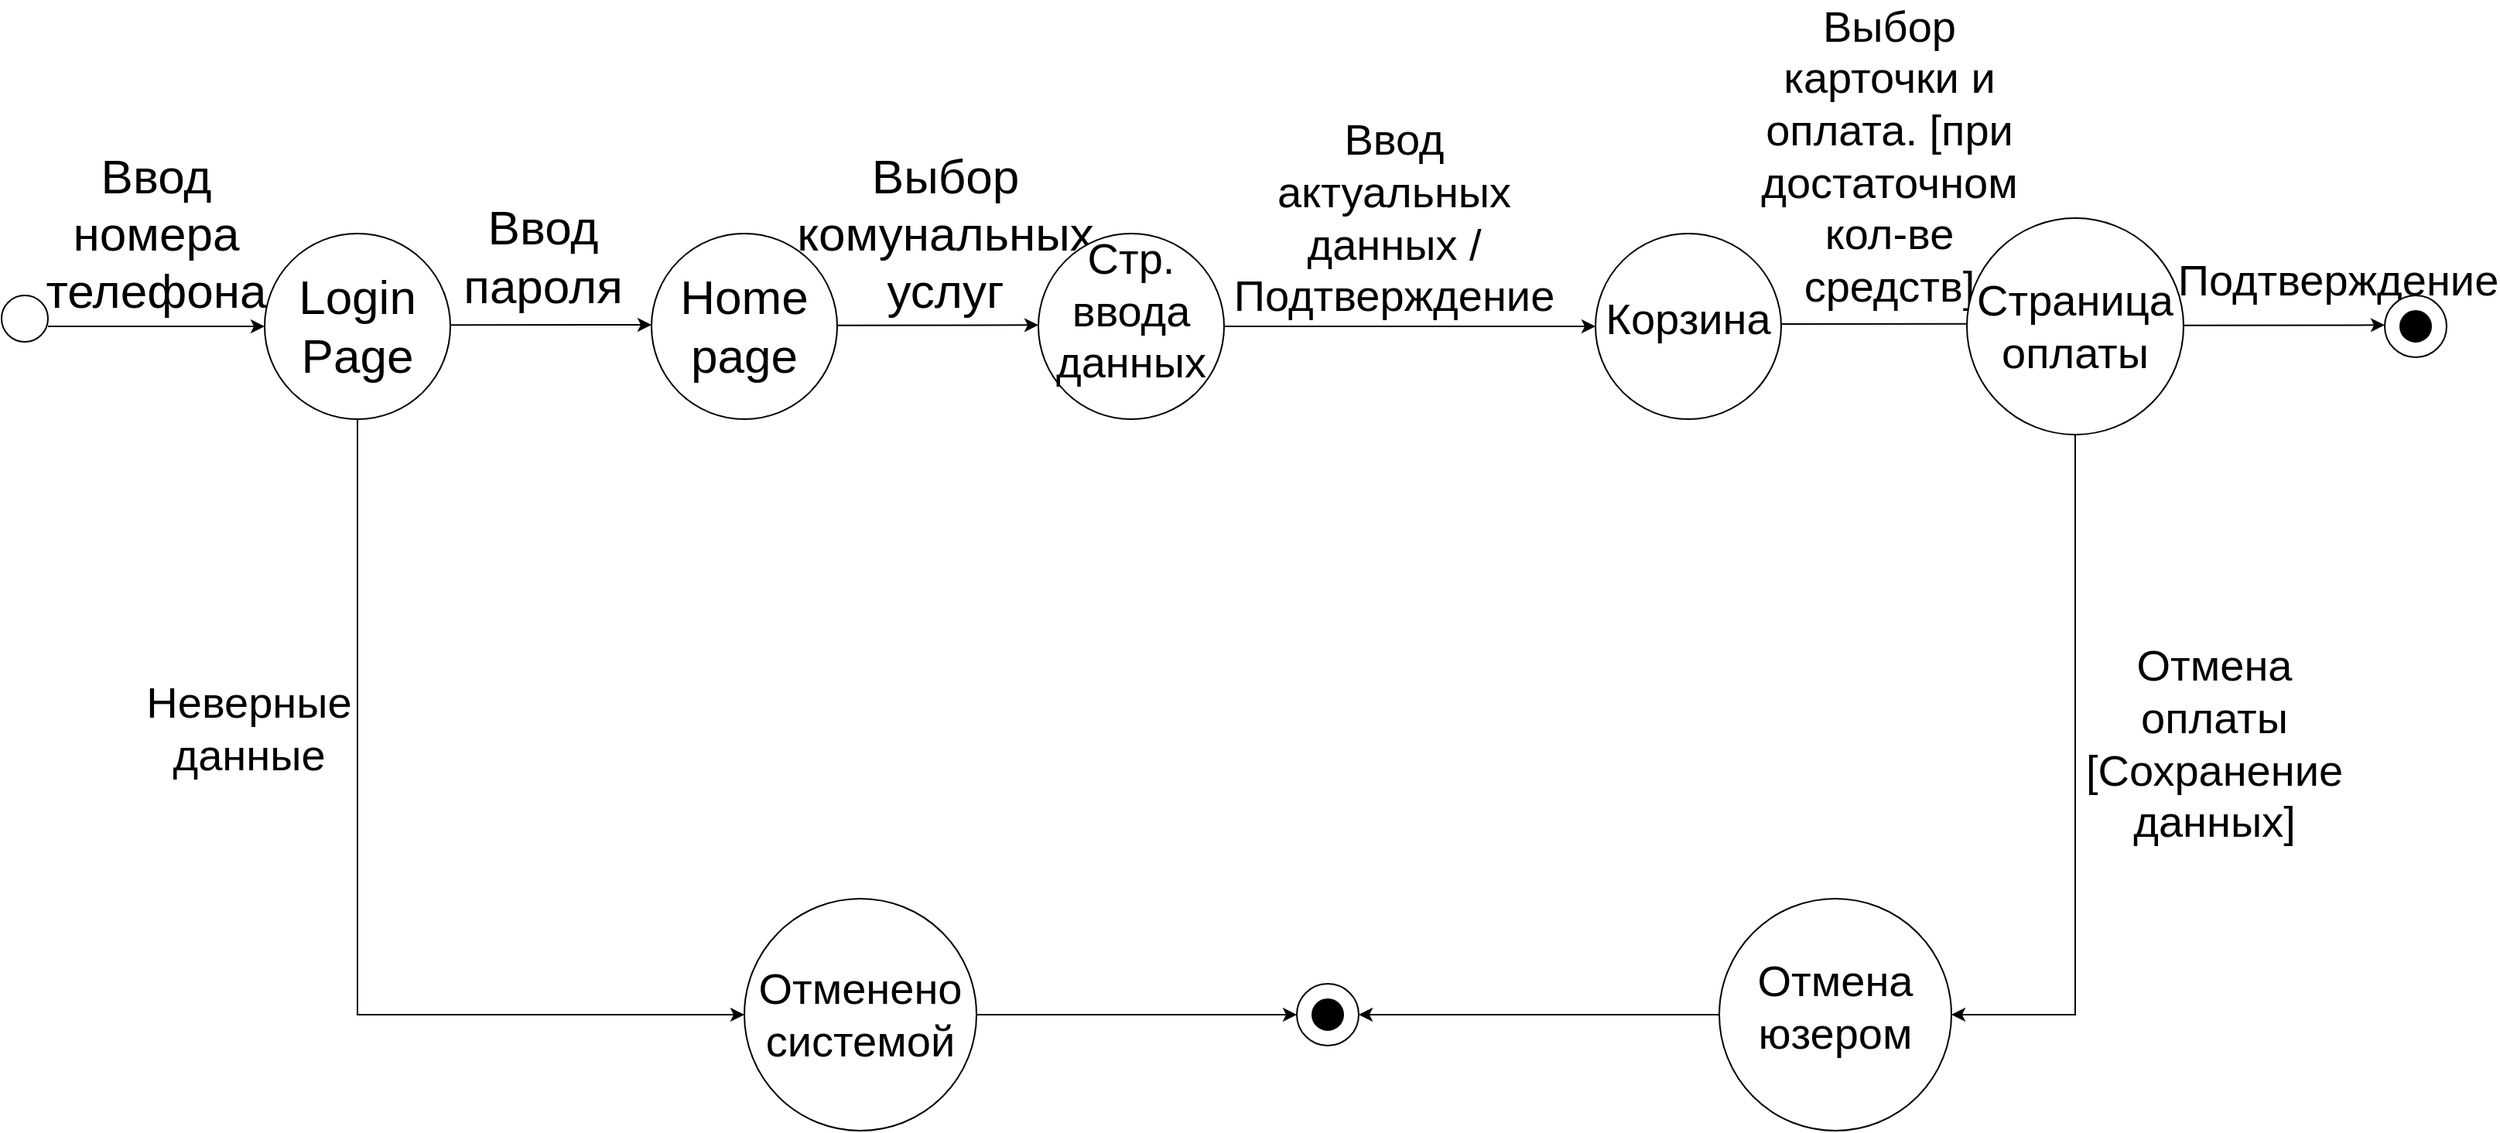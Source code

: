 <mxfile version="13.7.5" type="github">
  <diagram name="Page-1" id="b33cb84f-bf7a-9ccf-f142-242d16432e5d">
    <mxGraphModel dx="2302" dy="1273" grid="1" gridSize="10" guides="1" tooltips="1" connect="1" arrows="1" fold="1" page="1" pageScale="1.5" pageWidth="1169" pageHeight="826" background="#ffffff" math="0" shadow="0">
      <root>
        <mxCell id="0" style=";html=1;" />
        <mxCell id="1" style=";html=1;" parent="0" />
        <mxCell id="oMZm9eGmKverWEsfN-3r-1" value="" style="ellipse;whiteSpace=wrap;html=1;aspect=fixed;" vertex="1" parent="1">
          <mxGeometry x="40" y="330" width="30" height="30" as="geometry" />
        </mxCell>
        <mxCell id="oMZm9eGmKverWEsfN-3r-11" value="" style="endArrow=classic;html=1;" edge="1" parent="1">
          <mxGeometry width="50" height="50" relative="1" as="geometry">
            <mxPoint x="70" y="350" as="sourcePoint" />
            <mxPoint x="210" y="350" as="targetPoint" />
          </mxGeometry>
        </mxCell>
        <mxCell id="oMZm9eGmKverWEsfN-3r-13" value="Ввод номера телефона" style="text;html=1;strokeColor=none;fillColor=none;align=center;verticalAlign=middle;whiteSpace=wrap;rounded=0;fontSize=31;" vertex="1" parent="1">
          <mxGeometry x="120" y="280" width="40" height="20" as="geometry" />
        </mxCell>
        <mxCell id="oMZm9eGmKverWEsfN-3r-56" style="edgeStyle=orthogonalEdgeStyle;rounded=0;orthogonalLoop=1;jettySize=auto;html=1;exitX=0.5;exitY=1;exitDx=0;exitDy=0;entryX=0;entryY=0.5;entryDx=0;entryDy=0;fontSize=28;" edge="1" parent="1" source="oMZm9eGmKverWEsfN-3r-18" target="oMZm9eGmKverWEsfN-3r-53">
          <mxGeometry relative="1" as="geometry" />
        </mxCell>
        <mxCell id="oMZm9eGmKverWEsfN-3r-18" value="" style="ellipse;whiteSpace=wrap;html=1;aspect=fixed;fontSize=31;" vertex="1" parent="1">
          <mxGeometry x="210" y="290" width="120" height="120" as="geometry" />
        </mxCell>
        <mxCell id="oMZm9eGmKverWEsfN-3r-19" value="Login Page" style="text;html=1;strokeColor=none;fillColor=none;align=center;verticalAlign=middle;whiteSpace=wrap;rounded=0;fontSize=31;" vertex="1" parent="1">
          <mxGeometry x="250" y="340" width="40" height="20" as="geometry" />
        </mxCell>
        <mxCell id="oMZm9eGmKverWEsfN-3r-22" value="" style="endArrow=classic;html=1;fontSize=31;" edge="1" parent="1">
          <mxGeometry width="50" height="50" relative="1" as="geometry">
            <mxPoint x="330" y="349.17" as="sourcePoint" />
            <mxPoint x="460" y="349" as="targetPoint" />
          </mxGeometry>
        </mxCell>
        <mxCell id="oMZm9eGmKverWEsfN-3r-23" value="" style="ellipse;whiteSpace=wrap;html=1;aspect=fixed;fontSize=31;" vertex="1" parent="1">
          <mxGeometry x="460" y="290" width="120" height="120" as="geometry" />
        </mxCell>
        <mxCell id="oMZm9eGmKverWEsfN-3r-24" value="Ввод пароля" style="text;html=1;strokeColor=none;fillColor=none;align=center;verticalAlign=middle;whiteSpace=wrap;rounded=0;fontSize=31;" vertex="1" parent="1">
          <mxGeometry x="360" y="270" width="60" height="70" as="geometry" />
        </mxCell>
        <mxCell id="oMZm9eGmKverWEsfN-3r-25" value="Home page" style="text;html=1;strokeColor=none;fillColor=none;align=center;verticalAlign=middle;whiteSpace=wrap;rounded=0;fontSize=31;" vertex="1" parent="1">
          <mxGeometry x="500" y="340" width="40" height="20" as="geometry" />
        </mxCell>
        <mxCell id="oMZm9eGmKverWEsfN-3r-26" value="" style="endArrow=classic;html=1;fontSize=31;" edge="1" parent="1">
          <mxGeometry width="50" height="50" relative="1" as="geometry">
            <mxPoint x="580" y="349.34" as="sourcePoint" />
            <mxPoint x="710" y="349.17" as="targetPoint" />
          </mxGeometry>
        </mxCell>
        <mxCell id="oMZm9eGmKverWEsfN-3r-28" value="Выбор комунальных услуг" style="text;html=1;strokeColor=none;fillColor=none;align=center;verticalAlign=middle;whiteSpace=wrap;rounded=0;fontSize=31;" vertex="1" parent="1">
          <mxGeometry x="630" y="280" width="40" height="20" as="geometry" />
        </mxCell>
        <mxCell id="oMZm9eGmKverWEsfN-3r-29" value="" style="ellipse;whiteSpace=wrap;html=1;aspect=fixed;fontSize=31;" vertex="1" parent="1">
          <mxGeometry x="710" y="290" width="120" height="120" as="geometry" />
        </mxCell>
        <mxCell id="oMZm9eGmKverWEsfN-3r-30" value="Стр. ввода данных" style="text;html=1;strokeColor=none;fillColor=none;align=center;verticalAlign=middle;whiteSpace=wrap;rounded=0;fontSize=28;" vertex="1" parent="1">
          <mxGeometry x="750" y="330" width="40" height="20" as="geometry" />
        </mxCell>
        <mxCell id="oMZm9eGmKverWEsfN-3r-31" value="" style="endArrow=classic;html=1;fontSize=31;exitX=1;exitY=0.5;exitDx=0;exitDy=0;" edge="1" parent="1" source="oMZm9eGmKverWEsfN-3r-29">
          <mxGeometry width="50" height="50" relative="1" as="geometry">
            <mxPoint x="940" y="350.17" as="sourcePoint" />
            <mxPoint x="1070" y="350.0" as="targetPoint" />
          </mxGeometry>
        </mxCell>
        <mxCell id="oMZm9eGmKverWEsfN-3r-33" value="Ввод актуальных данных / Подтверждение" style="text;html=1;strokeColor=none;fillColor=none;align=center;verticalAlign=middle;whiteSpace=wrap;rounded=0;fontSize=28;" vertex="1" parent="1">
          <mxGeometry x="920" y="270" width="40" height="20" as="geometry" />
        </mxCell>
        <mxCell id="oMZm9eGmKverWEsfN-3r-35" value="" style="ellipse;whiteSpace=wrap;html=1;aspect=fixed;fontSize=31;" vertex="1" parent="1">
          <mxGeometry x="1070" y="290" width="120" height="120" as="geometry" />
        </mxCell>
        <mxCell id="oMZm9eGmKverWEsfN-3r-36" value="Корзина" style="text;html=1;strokeColor=none;fillColor=none;align=center;verticalAlign=middle;whiteSpace=wrap;rounded=0;fontSize=28;" vertex="1" parent="1">
          <mxGeometry x="1110" y="335" width="40" height="20" as="geometry" />
        </mxCell>
        <mxCell id="oMZm9eGmKverWEsfN-3r-39" value="" style="endArrow=classic;html=1;fontSize=31;" edge="1" parent="1">
          <mxGeometry width="50" height="50" relative="1" as="geometry">
            <mxPoint x="1190" y="348.5" as="sourcePoint" />
            <mxPoint x="1320" y="348.33" as="targetPoint" />
          </mxGeometry>
        </mxCell>
        <mxCell id="oMZm9eGmKverWEsfN-3r-41" value="Выбор карточки и оплата. [при достаточном кол-ве средств]" style="text;html=1;strokeColor=none;fillColor=none;align=center;verticalAlign=middle;whiteSpace=wrap;rounded=0;fontSize=28;" vertex="1" parent="1">
          <mxGeometry x="1240" y="230" width="40" height="20" as="geometry" />
        </mxCell>
        <mxCell id="oMZm9eGmKverWEsfN-3r-63" style="edgeStyle=orthogonalEdgeStyle;rounded=0;orthogonalLoop=1;jettySize=auto;html=1;exitX=0.5;exitY=1;exitDx=0;exitDy=0;entryX=1;entryY=0.5;entryDx=0;entryDy=0;fontSize=28;" edge="1" parent="1" source="oMZm9eGmKverWEsfN-3r-42" target="oMZm9eGmKverWEsfN-3r-61">
          <mxGeometry relative="1" as="geometry" />
        </mxCell>
        <mxCell id="oMZm9eGmKverWEsfN-3r-42" value="" style="ellipse;whiteSpace=wrap;html=1;aspect=fixed;fontSize=31;" vertex="1" parent="1">
          <mxGeometry x="1310" y="280" width="140" height="140" as="geometry" />
        </mxCell>
        <mxCell id="oMZm9eGmKverWEsfN-3r-43" value="Страница оплаты" style="text;html=1;strokeColor=none;fillColor=none;align=center;verticalAlign=middle;whiteSpace=wrap;rounded=0;fontSize=28;" vertex="1" parent="1">
          <mxGeometry x="1360" y="340" width="40" height="20" as="geometry" />
        </mxCell>
        <mxCell id="oMZm9eGmKverWEsfN-3r-44" value="" style="endArrow=classic;html=1;fontSize=31;" edge="1" parent="1">
          <mxGeometry width="50" height="50" relative="1" as="geometry">
            <mxPoint x="1450" y="349.34" as="sourcePoint" />
            <mxPoint x="1580" y="349.17" as="targetPoint" />
          </mxGeometry>
        </mxCell>
        <mxCell id="oMZm9eGmKverWEsfN-3r-46" value="Подтверждение" style="text;html=1;strokeColor=none;fillColor=none;align=center;verticalAlign=middle;whiteSpace=wrap;rounded=0;fontSize=28;" vertex="1" parent="1">
          <mxGeometry x="1530" y="310" width="40" height="20" as="geometry" />
        </mxCell>
        <mxCell id="oMZm9eGmKverWEsfN-3r-48" value="" style="ellipse;whiteSpace=wrap;html=1;aspect=fixed;fontSize=28;labelBorderColor=#000000;labelBackgroundColor=#FFFFFF;fillColor=#000000;" vertex="1" parent="1">
          <mxGeometry x="1595" y="350" width="10" height="10" as="geometry" />
        </mxCell>
        <mxCell id="oMZm9eGmKverWEsfN-3r-49" value="" style="ellipse;whiteSpace=wrap;html=1;aspect=fixed;fontSize=28;" vertex="1" parent="1">
          <mxGeometry x="1580" y="330" width="40" height="40" as="geometry" />
        </mxCell>
        <mxCell id="oMZm9eGmKverWEsfN-3r-50" value="" style="ellipse;whiteSpace=wrap;html=1;labelBackgroundColor=#FFFFFF;fillColor=#000000;fontSize=28;" vertex="1" parent="1">
          <mxGeometry x="1590" y="340" width="20" height="20" as="geometry" />
        </mxCell>
        <mxCell id="oMZm9eGmKverWEsfN-3r-67" style="edgeStyle=orthogonalEdgeStyle;rounded=0;orthogonalLoop=1;jettySize=auto;html=1;exitX=1;exitY=0.5;exitDx=0;exitDy=0;entryX=0;entryY=0.5;entryDx=0;entryDy=0;fontSize=28;" edge="1" parent="1" source="oMZm9eGmKverWEsfN-3r-53" target="oMZm9eGmKverWEsfN-3r-65">
          <mxGeometry relative="1" as="geometry" />
        </mxCell>
        <mxCell id="oMZm9eGmKverWEsfN-3r-53" value="" style="ellipse;whiteSpace=wrap;html=1;aspect=fixed;labelBackgroundColor=#FFFFFF;fontSize=28;fillColor=none;" vertex="1" parent="1">
          <mxGeometry x="520" y="720" width="150" height="150" as="geometry" />
        </mxCell>
        <mxCell id="oMZm9eGmKverWEsfN-3r-54" value="Отменено системой" style="text;html=1;strokeColor=none;fillColor=none;align=center;verticalAlign=middle;whiteSpace=wrap;rounded=0;labelBackgroundColor=#FFFFFF;fontSize=28;" vertex="1" parent="1">
          <mxGeometry x="575" y="785" width="40" height="20" as="geometry" />
        </mxCell>
        <mxCell id="oMZm9eGmKverWEsfN-3r-69" style="edgeStyle=orthogonalEdgeStyle;rounded=0;orthogonalLoop=1;jettySize=auto;html=1;entryX=1;entryY=0.5;entryDx=0;entryDy=0;fontSize=28;" edge="1" parent="1" source="oMZm9eGmKverWEsfN-3r-61" target="oMZm9eGmKverWEsfN-3r-65">
          <mxGeometry relative="1" as="geometry" />
        </mxCell>
        <mxCell id="oMZm9eGmKverWEsfN-3r-61" value="" style="ellipse;whiteSpace=wrap;html=1;aspect=fixed;labelBackgroundColor=#FFFFFF;fontSize=28;fillColor=none;" vertex="1" parent="1">
          <mxGeometry x="1150" y="720" width="150" height="150" as="geometry" />
        </mxCell>
        <mxCell id="oMZm9eGmKverWEsfN-3r-62" value="Отмена юзером" style="text;html=1;strokeColor=none;fillColor=none;align=center;verticalAlign=middle;whiteSpace=wrap;rounded=0;labelBackgroundColor=#FFFFFF;fontSize=28;" vertex="1" parent="1">
          <mxGeometry x="1205" y="780" width="40" height="20" as="geometry" />
        </mxCell>
        <mxCell id="oMZm9eGmKverWEsfN-3r-65" value="" style="ellipse;whiteSpace=wrap;html=1;aspect=fixed;fontSize=28;" vertex="1" parent="1">
          <mxGeometry x="877" y="775" width="40" height="40" as="geometry" />
        </mxCell>
        <mxCell id="oMZm9eGmKverWEsfN-3r-66" value="" style="ellipse;whiteSpace=wrap;html=1;labelBackgroundColor=#FFFFFF;fillColor=#000000;fontSize=28;" vertex="1" parent="1">
          <mxGeometry x="887" y="785" width="20" height="20" as="geometry" />
        </mxCell>
        <mxCell id="oMZm9eGmKverWEsfN-3r-70" value="Неверные данные" style="text;html=1;strokeColor=none;fillColor=none;align=center;verticalAlign=middle;whiteSpace=wrap;rounded=0;labelBackgroundColor=#FFFFFF;fontSize=28;" vertex="1" parent="1">
          <mxGeometry x="180" y="600" width="40" height="20" as="geometry" />
        </mxCell>
        <mxCell id="oMZm9eGmKverWEsfN-3r-71" value="Отмена оплаты [Сохранение данных]" style="text;html=1;strokeColor=none;fillColor=none;align=center;verticalAlign=middle;whiteSpace=wrap;rounded=0;labelBackgroundColor=#FFFFFF;fontSize=28;" vertex="1" parent="1">
          <mxGeometry x="1450" y="610" width="40" height="20" as="geometry" />
        </mxCell>
      </root>
    </mxGraphModel>
  </diagram>
</mxfile>
